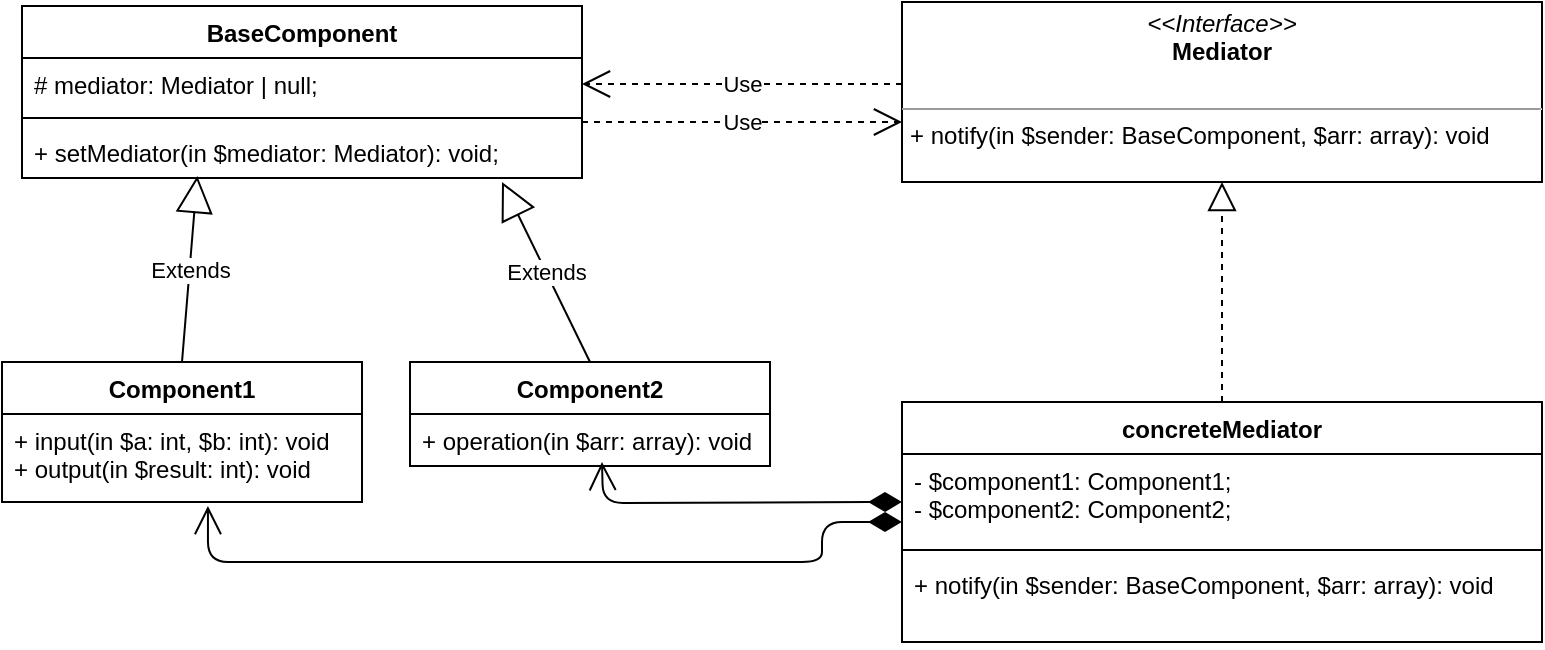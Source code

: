 <mxfile>
    <diagram id="BMdZmwO0Hz8wd9V9JSTM" name="Страница 1">
        <mxGraphModel dx="1132" dy="485" grid="1" gridSize="10" guides="1" tooltips="1" connect="1" arrows="1" fold="1" page="1" pageScale="1" pageWidth="827" pageHeight="1169" math="0" shadow="0">
            <root>
                <mxCell id="0"/>
                <mxCell id="1" parent="0"/>
                <mxCell id="2" value="&lt;p style=&quot;margin: 0px ; margin-top: 4px ; text-align: center&quot;&gt;&lt;i&gt;&amp;lt;&amp;lt;Interface&amp;gt;&amp;gt;&lt;/i&gt;&lt;br&gt;&lt;b&gt;Mediator&lt;/b&gt;&lt;/p&gt;&lt;p style=&quot;margin: 0px ; margin-left: 4px&quot;&gt;&lt;br&gt;&lt;/p&gt;&lt;hr size=&quot;1&quot;&gt;&lt;p style=&quot;margin: 0px ; margin-left: 4px&quot;&gt;+ notify(in $sender: BaseComponent, $arr: array): void&lt;br&gt;&lt;/p&gt;" style="verticalAlign=top;align=left;overflow=fill;fontSize=12;fontFamily=Helvetica;html=1;" parent="1" vertex="1">
                    <mxGeometry x="480" y="40" width="320" height="90" as="geometry"/>
                </mxCell>
                <mxCell id="3" value="concreteMediator" style="swimlane;fontStyle=1;align=center;verticalAlign=top;childLayout=stackLayout;horizontal=1;startSize=26;horizontalStack=0;resizeParent=1;resizeParentMax=0;resizeLast=0;collapsible=1;marginBottom=0;" parent="1" vertex="1">
                    <mxGeometry x="480" y="240" width="320" height="120" as="geometry"/>
                </mxCell>
                <mxCell id="4" value="- $component1: Component1;&#10;- $component2: Component2;" style="text;strokeColor=none;fillColor=none;align=left;verticalAlign=top;spacingLeft=4;spacingRight=4;overflow=hidden;rotatable=0;points=[[0,0.5],[1,0.5]];portConstraint=eastwest;" parent="3" vertex="1">
                    <mxGeometry y="26" width="320" height="44" as="geometry"/>
                </mxCell>
                <mxCell id="5" value="" style="line;strokeWidth=1;fillColor=none;align=left;verticalAlign=middle;spacingTop=-1;spacingLeft=3;spacingRight=3;rotatable=0;labelPosition=right;points=[];portConstraint=eastwest;" parent="3" vertex="1">
                    <mxGeometry y="70" width="320" height="8" as="geometry"/>
                </mxCell>
                <mxCell id="6" value="+ notify(in $sender: BaseComponent, $arr: array): void" style="text;strokeColor=none;fillColor=none;align=left;verticalAlign=top;spacingLeft=4;spacingRight=4;overflow=hidden;rotatable=0;points=[[0,0.5],[1,0.5]];portConstraint=eastwest;" parent="3" vertex="1">
                    <mxGeometry y="78" width="320" height="42" as="geometry"/>
                </mxCell>
                <mxCell id="7" value="BaseComponent" style="swimlane;fontStyle=1;align=center;verticalAlign=top;childLayout=stackLayout;horizontal=1;startSize=26;horizontalStack=0;resizeParent=1;resizeParentMax=0;resizeLast=0;collapsible=1;marginBottom=0;" parent="1" vertex="1">
                    <mxGeometry x="40" y="42" width="280" height="86" as="geometry"/>
                </mxCell>
                <mxCell id="8" value="# mediator: Mediator | null;" style="text;strokeColor=none;fillColor=none;align=left;verticalAlign=top;spacingLeft=4;spacingRight=4;overflow=hidden;rotatable=0;points=[[0,0.5],[1,0.5]];portConstraint=eastwest;" parent="7" vertex="1">
                    <mxGeometry y="26" width="280" height="26" as="geometry"/>
                </mxCell>
                <mxCell id="9" value="" style="line;strokeWidth=1;fillColor=none;align=left;verticalAlign=middle;spacingTop=-1;spacingLeft=3;spacingRight=3;rotatable=0;labelPosition=right;points=[];portConstraint=eastwest;" parent="7" vertex="1">
                    <mxGeometry y="52" width="280" height="8" as="geometry"/>
                </mxCell>
                <mxCell id="10" value="+ setMediator(in $mediator: Mediator): void;" style="text;strokeColor=none;fillColor=none;align=left;verticalAlign=top;spacingLeft=4;spacingRight=4;overflow=hidden;rotatable=0;points=[[0,0.5],[1,0.5]];portConstraint=eastwest;" parent="7" vertex="1">
                    <mxGeometry y="60" width="280" height="26" as="geometry"/>
                </mxCell>
                <mxCell id="11" value="Component1" style="swimlane;fontStyle=1;align=center;verticalAlign=top;childLayout=stackLayout;horizontal=1;startSize=26;horizontalStack=0;resizeParent=1;resizeParentMax=0;resizeLast=0;collapsible=1;marginBottom=0;" parent="1" vertex="1">
                    <mxGeometry x="30" y="220" width="180" height="70" as="geometry"/>
                </mxCell>
                <mxCell id="14" value="+ input(in $a: int, $b: int): void&#10;+ output(in $result: int): void" style="text;strokeColor=none;fillColor=none;align=left;verticalAlign=top;spacingLeft=4;spacingRight=4;overflow=hidden;rotatable=0;points=[[0,0.5],[1,0.5]];portConstraint=eastwest;" parent="11" vertex="1">
                    <mxGeometry y="26" width="180" height="44" as="geometry"/>
                </mxCell>
                <mxCell id="15" value="Component2" style="swimlane;fontStyle=1;align=center;verticalAlign=top;childLayout=stackLayout;horizontal=1;startSize=26;horizontalStack=0;resizeParent=1;resizeParentMax=0;resizeLast=0;collapsible=1;marginBottom=0;" parent="1" vertex="1">
                    <mxGeometry x="234" y="220" width="180" height="52" as="geometry"/>
                </mxCell>
                <mxCell id="16" value="+ operation(in $arr: array): void" style="text;strokeColor=none;fillColor=none;align=left;verticalAlign=top;spacingLeft=4;spacingRight=4;overflow=hidden;rotatable=0;points=[[0,0.5],[1,0.5]];portConstraint=eastwest;" parent="15" vertex="1">
                    <mxGeometry y="26" width="180" height="26" as="geometry"/>
                </mxCell>
                <mxCell id="17" value="" style="endArrow=block;dashed=1;endFill=0;endSize=12;html=1;exitX=0.5;exitY=0;exitDx=0;exitDy=0;entryX=0.5;entryY=1;entryDx=0;entryDy=0;" parent="1" source="3" target="2" edge="1">
                    <mxGeometry width="160" relative="1" as="geometry">
                        <mxPoint x="590" y="180" as="sourcePoint"/>
                        <mxPoint x="750" y="180" as="targetPoint"/>
                    </mxGeometry>
                </mxCell>
                <mxCell id="18" value="Extends" style="endArrow=block;endSize=16;endFill=0;html=1;exitX=0.5;exitY=0;exitDx=0;exitDy=0;entryX=0.313;entryY=0.962;entryDx=0;entryDy=0;entryPerimeter=0;" parent="1" source="11" target="10" edge="1">
                    <mxGeometry width="160" relative="1" as="geometry">
                        <mxPoint x="330" y="210" as="sourcePoint"/>
                        <mxPoint x="490" y="210" as="targetPoint"/>
                    </mxGeometry>
                </mxCell>
                <mxCell id="19" value="Extends" style="endArrow=block;endSize=16;endFill=0;html=1;exitX=0.5;exitY=0;exitDx=0;exitDy=0;" parent="1" source="15" edge="1">
                    <mxGeometry width="160" relative="1" as="geometry">
                        <mxPoint x="300" y="150" as="sourcePoint"/>
                        <mxPoint x="280" y="130" as="targetPoint"/>
                    </mxGeometry>
                </mxCell>
                <mxCell id="21" value="" style="endArrow=open;html=1;endSize=12;startArrow=diamondThin;startSize=14;startFill=1;edgeStyle=orthogonalEdgeStyle;align=left;verticalAlign=bottom;" parent="1" edge="1">
                    <mxGeometry x="0.765" y="194" relative="1" as="geometry">
                        <mxPoint x="480" y="290" as="sourcePoint"/>
                        <mxPoint x="330" y="270" as="targetPoint"/>
                        <mxPoint x="34" y="110" as="offset"/>
                    </mxGeometry>
                </mxCell>
                <mxCell id="22" value="" style="endArrow=open;html=1;endSize=12;startArrow=diamondThin;startSize=14;startFill=1;edgeStyle=orthogonalEdgeStyle;align=left;verticalAlign=bottom;entryX=0.572;entryY=1.045;entryDx=0;entryDy=0;entryPerimeter=0;" parent="1" target="14" edge="1">
                    <mxGeometry x="-1" y="-152" relative="1" as="geometry">
                        <mxPoint x="480" y="300" as="sourcePoint"/>
                        <mxPoint x="310" y="299.5" as="targetPoint"/>
                        <Array as="points">
                            <mxPoint x="440" y="300"/>
                            <mxPoint x="440" y="320"/>
                            <mxPoint x="133" y="320"/>
                        </Array>
                        <mxPoint x="-114" y="-52" as="offset"/>
                    </mxGeometry>
                </mxCell>
                <mxCell id="23" value="Use" style="endArrow=open;endSize=12;dashed=1;html=1;entryX=1;entryY=0.5;entryDx=0;entryDy=0;snapToPoint=0;fixDash=0;metaEdit=0;backgroundOutline=0;noJump=0;flowAnimation=0;ignoreEdge=0;orthogonalLoop=0;orthogonal=0;comic=0;" edge="1" parent="1" target="8">
                    <mxGeometry width="160" relative="1" as="geometry">
                        <mxPoint x="480" y="81" as="sourcePoint"/>
                        <mxPoint x="330" y="84.5" as="targetPoint"/>
                    </mxGeometry>
                </mxCell>
                <mxCell id="25" value="Use" style="endArrow=open;endSize=12;dashed=1;html=1;" edge="1" parent="1">
                    <mxGeometry width="160" relative="1" as="geometry">
                        <mxPoint x="320" y="100" as="sourcePoint"/>
                        <mxPoint x="480" y="100" as="targetPoint"/>
                    </mxGeometry>
                </mxCell>
            </root>
        </mxGraphModel>
    </diagram>
</mxfile>